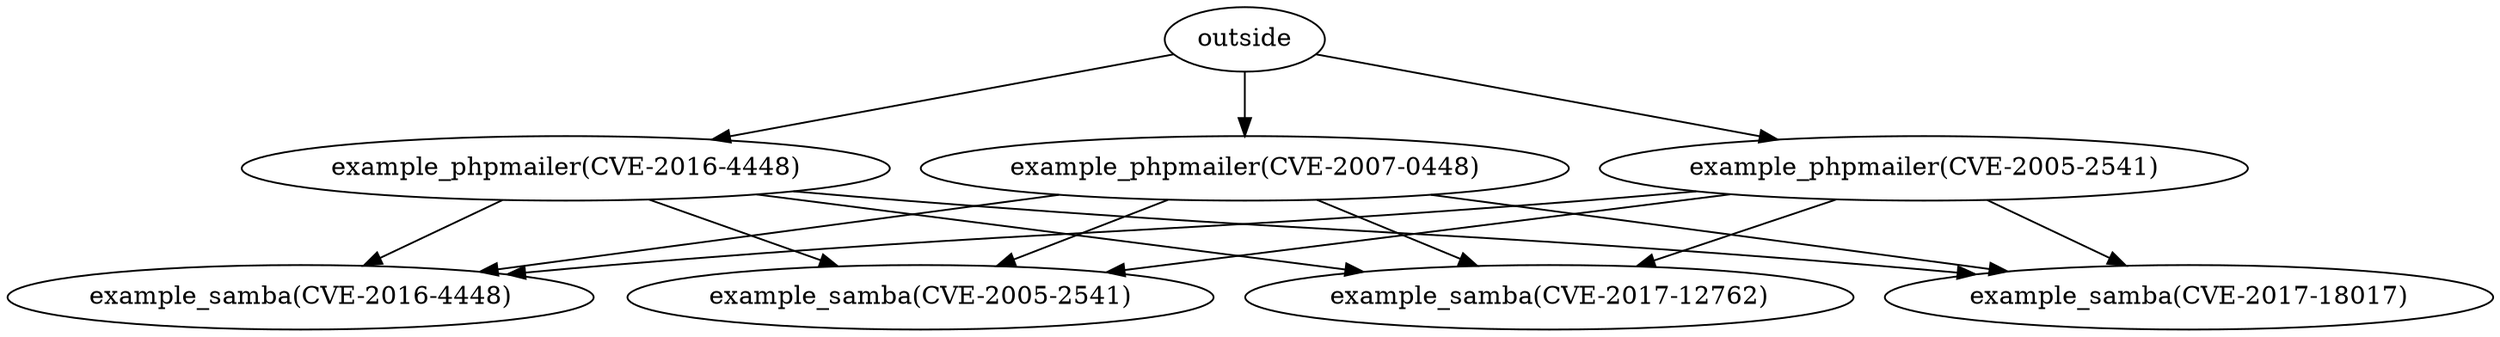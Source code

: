 // Attack Graph
digraph {
	"example_phpmailer(CVE-2016-4448)"
	"example_phpmailer(CVE-2007-0448)"
	"example_phpmailer(CVE-2005-2541)"
	"example_samba(CVE-2017-12762)"
	"example_samba(CVE-2017-18017)"
	"example_samba(CVE-2016-4448)"
	"example_samba(CVE-2005-2541)"
	"example_phpmailer(CVE-2016-4448)" -> "example_samba(CVE-2016-4448)" [contstraint=false]
	"example_phpmailer(CVE-2007-0448)" -> "example_samba(CVE-2017-12762)" [contstraint=false]
	"example_phpmailer(CVE-2016-4448)" -> "example_samba(CVE-2017-18017)" [contstraint=false]
	outside -> "example_phpmailer(CVE-2016-4448)" [contstraint=false]
	"example_phpmailer(CVE-2007-0448)" -> "example_samba(CVE-2017-18017)" [contstraint=false]
	outside -> "example_phpmailer(CVE-2007-0448)" [contstraint=false]
	"example_phpmailer(CVE-2005-2541)" -> "example_samba(CVE-2017-18017)" [contstraint=false]
	"example_phpmailer(CVE-2005-2541)" -> "example_samba(CVE-2005-2541)" [contstraint=false]
	"example_phpmailer(CVE-2016-4448)" -> "example_samba(CVE-2005-2541)" [contstraint=false]
	"example_phpmailer(CVE-2016-4448)" -> "example_samba(CVE-2017-12762)" [contstraint=false]
	"example_phpmailer(CVE-2005-2541)" -> "example_samba(CVE-2017-12762)" [contstraint=false]
	outside -> "example_phpmailer(CVE-2005-2541)" [contstraint=false]
	"example_phpmailer(CVE-2007-0448)" -> "example_samba(CVE-2016-4448)" [contstraint=false]
	"example_phpmailer(CVE-2007-0448)" -> "example_samba(CVE-2005-2541)" [contstraint=false]
	"example_phpmailer(CVE-2005-2541)" -> "example_samba(CVE-2016-4448)" [contstraint=false]
}
